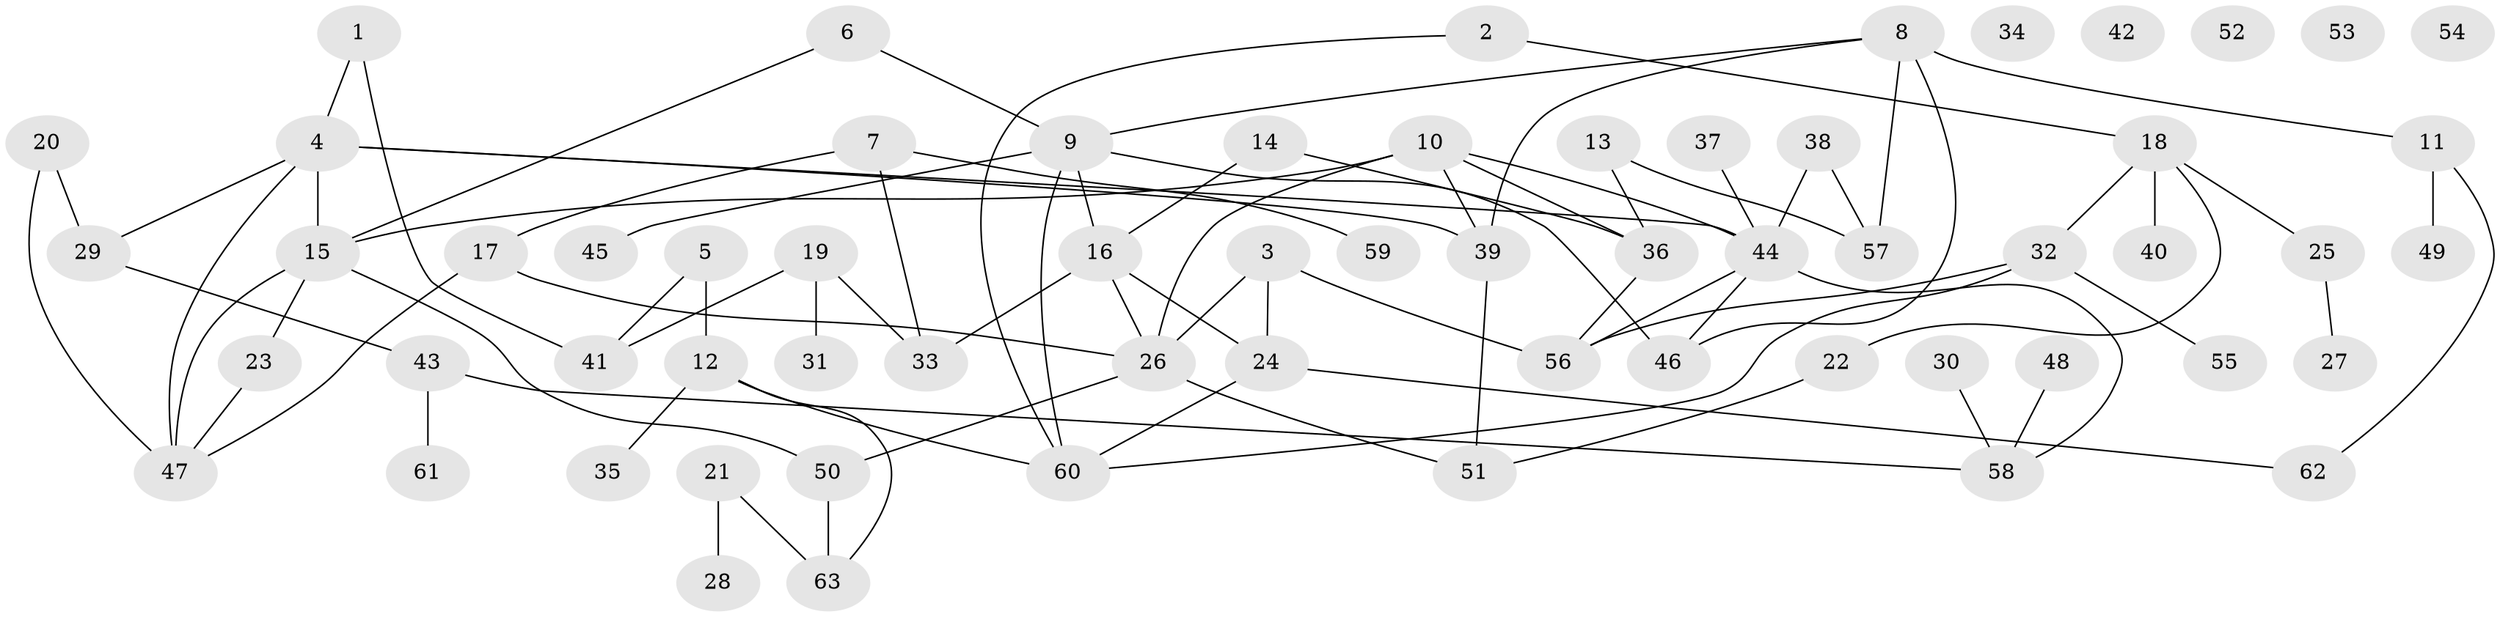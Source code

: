 // coarse degree distribution, {2: 0.20454545454545456, 4: 0.11363636363636363, 1: 0.3181818181818182, 5: 0.045454545454545456, 3: 0.11363636363636363, 8: 0.022727272727272728, 0: 0.11363636363636363, 7: 0.045454545454545456, 9: 0.022727272727272728}
// Generated by graph-tools (version 1.1) at 2025/44/03/04/25 21:44:00]
// undirected, 63 vertices, 85 edges
graph export_dot {
graph [start="1"]
  node [color=gray90,style=filled];
  1;
  2;
  3;
  4;
  5;
  6;
  7;
  8;
  9;
  10;
  11;
  12;
  13;
  14;
  15;
  16;
  17;
  18;
  19;
  20;
  21;
  22;
  23;
  24;
  25;
  26;
  27;
  28;
  29;
  30;
  31;
  32;
  33;
  34;
  35;
  36;
  37;
  38;
  39;
  40;
  41;
  42;
  43;
  44;
  45;
  46;
  47;
  48;
  49;
  50;
  51;
  52;
  53;
  54;
  55;
  56;
  57;
  58;
  59;
  60;
  61;
  62;
  63;
  1 -- 4;
  1 -- 41;
  2 -- 18;
  2 -- 60;
  3 -- 24;
  3 -- 26;
  3 -- 56;
  4 -- 15;
  4 -- 29;
  4 -- 39;
  4 -- 44;
  4 -- 47;
  5 -- 12;
  5 -- 41;
  6 -- 9;
  6 -- 15;
  7 -- 17;
  7 -- 33;
  7 -- 59;
  8 -- 9;
  8 -- 11;
  8 -- 39;
  8 -- 46;
  8 -- 57;
  9 -- 16;
  9 -- 45;
  9 -- 46;
  9 -- 60;
  10 -- 15;
  10 -- 26;
  10 -- 36;
  10 -- 39;
  10 -- 44;
  11 -- 49;
  11 -- 62;
  12 -- 35;
  12 -- 60;
  12 -- 63;
  13 -- 36;
  13 -- 57;
  14 -- 16;
  14 -- 36;
  15 -- 23;
  15 -- 47;
  15 -- 50;
  16 -- 24;
  16 -- 26;
  16 -- 33;
  17 -- 26;
  17 -- 47;
  18 -- 22;
  18 -- 25;
  18 -- 32;
  18 -- 40;
  19 -- 31;
  19 -- 33;
  19 -- 41;
  20 -- 29;
  20 -- 47;
  21 -- 28;
  21 -- 63;
  22 -- 51;
  23 -- 47;
  24 -- 60;
  24 -- 62;
  25 -- 27;
  26 -- 50;
  26 -- 51;
  29 -- 43;
  30 -- 58;
  32 -- 55;
  32 -- 56;
  32 -- 60;
  36 -- 56;
  37 -- 44;
  38 -- 44;
  38 -- 57;
  39 -- 51;
  43 -- 58;
  43 -- 61;
  44 -- 46;
  44 -- 56;
  44 -- 58;
  48 -- 58;
  50 -- 63;
}
